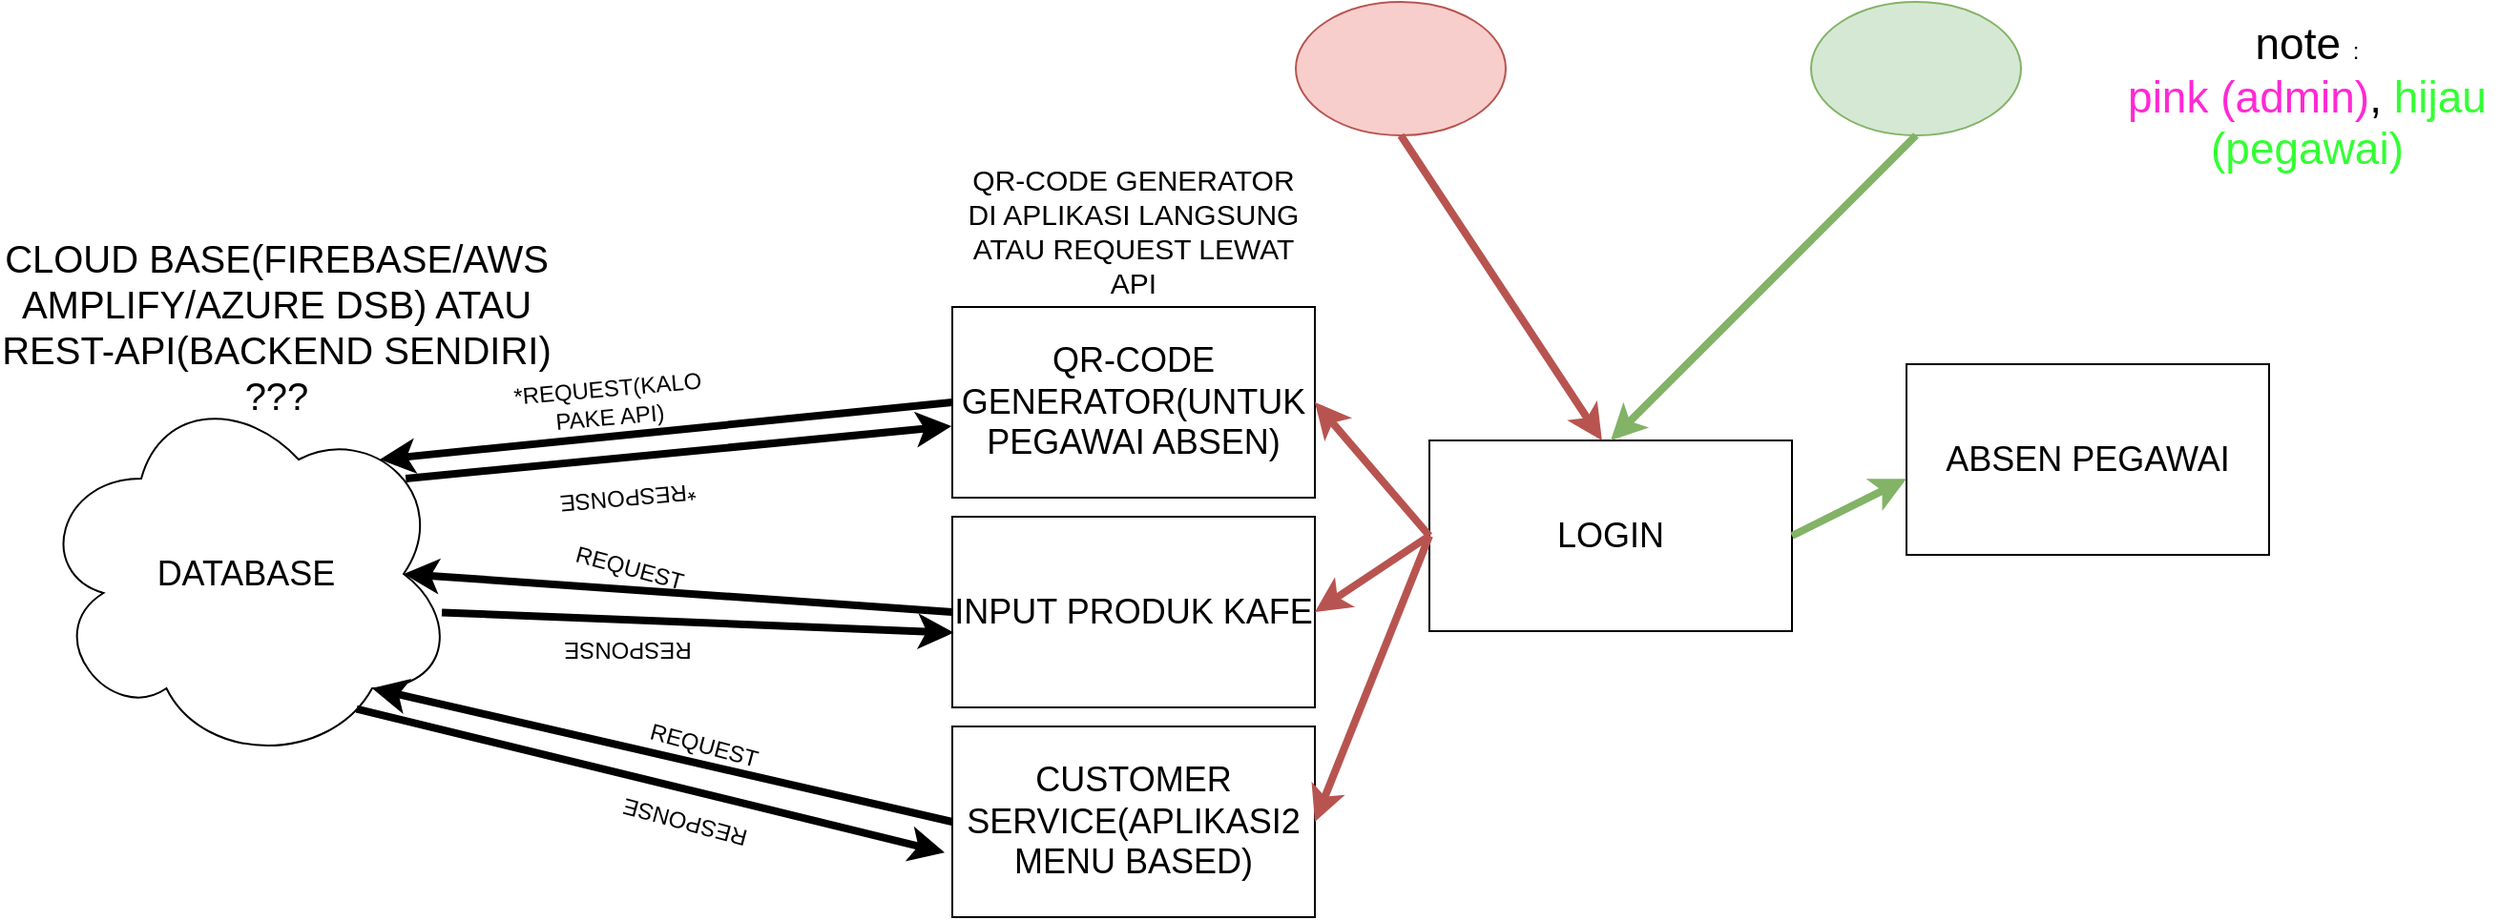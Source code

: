 <mxfile version="15.0.2" type="github">
  <diagram id="N8a-HSlBDj5IyzNEin4E" name="Page-1">
    <mxGraphModel dx="1021" dy="2741" grid="1" gridSize="10" guides="1" tooltips="1" connect="1" arrows="1" fold="1" page="1" pageScale="2" pageWidth="850" pageHeight="1100" math="0" shadow="0">
      <root>
        <mxCell id="0" />
        <mxCell id="1" parent="0" />
        <mxCell id="KZ7r-rCqRbQJlGLvO9wz-1" value="" style="ellipse;whiteSpace=wrap;html=1;fillColor=#f8cecc;strokeColor=#b85450;" vertex="1" parent="1">
          <mxGeometry x="690" y="-1500" width="110" height="70" as="geometry" />
        </mxCell>
        <mxCell id="KZ7r-rCqRbQJlGLvO9wz-2" value="" style="ellipse;whiteSpace=wrap;html=1;fillColor=#d5e8d4;strokeColor=#82b366;" vertex="1" parent="1">
          <mxGeometry x="960" y="-1500" width="110" height="70" as="geometry" />
        </mxCell>
        <mxCell id="KZ7r-rCqRbQJlGLvO9wz-3" value="&lt;font style=&quot;font-size: 23px&quot;&gt;note &lt;/font&gt;:&lt;br&gt;&lt;font style=&quot;font-size: 23px&quot;&gt;&lt;font color=&quot;#ff29d4&quot; style=&quot;font-size: 23px&quot;&gt;pink (admin)&lt;/font&gt;, &lt;font color=&quot;#33ff33&quot; style=&quot;font-size: 23px&quot;&gt;hijau (pegawai)&lt;/font&gt;&lt;/font&gt;" style="text;html=1;strokeColor=none;fillColor=none;align=center;verticalAlign=middle;whiteSpace=wrap;rounded=0;" vertex="1" parent="1">
          <mxGeometry x="1120" y="-1500" width="200" height="100" as="geometry" />
        </mxCell>
        <mxCell id="KZ7r-rCqRbQJlGLvO9wz-4" value="&lt;font style=&quot;font-size: 18px&quot;&gt;LOGIN&lt;/font&gt;" style="rounded=0;whiteSpace=wrap;html=1;" vertex="1" parent="1">
          <mxGeometry x="760" y="-1270" width="190" height="100" as="geometry" />
        </mxCell>
        <mxCell id="KZ7r-rCqRbQJlGLvO9wz-5" value="" style="endArrow=classic;html=1;exitX=0.5;exitY=1;exitDx=0;exitDy=0;fillColor=#f8cecc;strokeColor=#b85450;strokeWidth=4;entryX=0.476;entryY=0;entryDx=0;entryDy=0;entryPerimeter=0;" edge="1" parent="1" source="KZ7r-rCqRbQJlGLvO9wz-1" target="KZ7r-rCqRbQJlGLvO9wz-4">
          <mxGeometry width="50" height="50" relative="1" as="geometry">
            <mxPoint x="890" y="-1180" as="sourcePoint" />
            <mxPoint x="860" y="-1260" as="targetPoint" />
          </mxGeometry>
        </mxCell>
        <mxCell id="KZ7r-rCqRbQJlGLvO9wz-6" value="" style="endArrow=classic;html=1;exitX=0.5;exitY=1;exitDx=0;exitDy=0;fillColor=#d5e8d4;strokeColor=#82b366;entryX=0.5;entryY=0;entryDx=0;entryDy=0;strokeWidth=4;" edge="1" parent="1" source="KZ7r-rCqRbQJlGLvO9wz-2" target="KZ7r-rCqRbQJlGLvO9wz-4">
          <mxGeometry width="50" height="50" relative="1" as="geometry">
            <mxPoint x="825" y="-1320" as="sourcePoint" />
            <mxPoint x="870" y="-1250" as="targetPoint" />
          </mxGeometry>
        </mxCell>
        <mxCell id="KZ7r-rCqRbQJlGLvO9wz-7" value="&lt;font style=&quot;font-size: 18px&quot;&gt;QR-CODE GENERATOR(UNTUK PEGAWAI ABSEN)&lt;/font&gt;" style="rounded=0;whiteSpace=wrap;html=1;" vertex="1" parent="1">
          <mxGeometry x="510" y="-1340" width="190" height="100" as="geometry" />
        </mxCell>
        <mxCell id="KZ7r-rCqRbQJlGLvO9wz-8" value="" style="endArrow=classic;html=1;exitX=0;exitY=0.5;exitDx=0;exitDy=0;fillColor=#f8cecc;strokeColor=#b85450;strokeWidth=4;entryX=1;entryY=0.5;entryDx=0;entryDy=0;" edge="1" parent="1" source="KZ7r-rCqRbQJlGLvO9wz-4" target="KZ7r-rCqRbQJlGLvO9wz-7">
          <mxGeometry width="50" height="50" relative="1" as="geometry">
            <mxPoint x="755" y="-1420" as="sourcePoint" />
            <mxPoint x="860.44" y="-1260" as="targetPoint" />
          </mxGeometry>
        </mxCell>
        <mxCell id="KZ7r-rCqRbQJlGLvO9wz-9" value="&lt;span style=&quot;font-size: 18px&quot;&gt;INPUT PRODUK KAFE&lt;/span&gt;" style="rounded=0;whiteSpace=wrap;html=1;" vertex="1" parent="1">
          <mxGeometry x="510" y="-1230" width="190" height="100" as="geometry" />
        </mxCell>
        <mxCell id="KZ7r-rCqRbQJlGLvO9wz-10" value="" style="endArrow=classic;html=1;fillColor=#f8cecc;strokeColor=#b85450;strokeWidth=4;entryX=1;entryY=0.5;entryDx=0;entryDy=0;" edge="1" parent="1" target="KZ7r-rCqRbQJlGLvO9wz-9">
          <mxGeometry width="50" height="50" relative="1" as="geometry">
            <mxPoint x="760" y="-1220" as="sourcePoint" />
            <mxPoint x="710" y="-1280" as="targetPoint" />
          </mxGeometry>
        </mxCell>
        <mxCell id="KZ7r-rCqRbQJlGLvO9wz-11" value="&lt;span style=&quot;font-size: 18px&quot;&gt;CUSTOMER SERVICE(APLIKASI2 MENU BASED)&lt;/span&gt;" style="rounded=0;whiteSpace=wrap;html=1;" vertex="1" parent="1">
          <mxGeometry x="510" y="-1120" width="190" height="100" as="geometry" />
        </mxCell>
        <mxCell id="KZ7r-rCqRbQJlGLvO9wz-12" value="" style="endArrow=classic;html=1;fillColor=#f8cecc;strokeColor=#b85450;strokeWidth=4;entryX=1;entryY=0.5;entryDx=0;entryDy=0;exitX=0;exitY=0.5;exitDx=0;exitDy=0;" edge="1" parent="1" source="KZ7r-rCqRbQJlGLvO9wz-4" target="KZ7r-rCqRbQJlGLvO9wz-11">
          <mxGeometry width="50" height="50" relative="1" as="geometry">
            <mxPoint x="770" y="-1210" as="sourcePoint" />
            <mxPoint x="710" y="-1170" as="targetPoint" />
          </mxGeometry>
        </mxCell>
        <mxCell id="KZ7r-rCqRbQJlGLvO9wz-13" value="&lt;span style=&quot;font-size: 18px&quot;&gt;ABSEN PEGAWAI&lt;/span&gt;" style="rounded=0;whiteSpace=wrap;html=1;" vertex="1" parent="1">
          <mxGeometry x="1010" y="-1310" width="190" height="100" as="geometry" />
        </mxCell>
        <mxCell id="KZ7r-rCqRbQJlGLvO9wz-14" value="" style="endArrow=classic;html=1;exitX=1;exitY=0.5;exitDx=0;exitDy=0;fillColor=#d5e8d4;strokeColor=#82b366;entryX=0;entryY=0.601;entryDx=0;entryDy=0;strokeWidth=4;entryPerimeter=0;" edge="1" parent="1" source="KZ7r-rCqRbQJlGLvO9wz-4" target="KZ7r-rCqRbQJlGLvO9wz-13">
          <mxGeometry width="50" height="50" relative="1" as="geometry">
            <mxPoint x="1025" y="-1420" as="sourcePoint" />
            <mxPoint x="865" y="-1260" as="targetPoint" />
          </mxGeometry>
        </mxCell>
        <mxCell id="KZ7r-rCqRbQJlGLvO9wz-15" value="&lt;font style=&quot;font-size: 18px&quot;&gt;DATABASE&lt;/font&gt;" style="ellipse;shape=cloud;whiteSpace=wrap;html=1;" vertex="1" parent="1">
          <mxGeometry x="30" y="-1300" width="220" height="200" as="geometry" />
        </mxCell>
        <mxCell id="KZ7r-rCqRbQJlGLvO9wz-19" value="&lt;font style=&quot;font-size: 20px&quot;&gt;CLOUD BASE(FIREBASE/AWS AMPLIFY/AZURE DSB) ATAU REST-API(BACKEND SENDIRI) ???&lt;/font&gt;" style="text;html=1;strokeColor=none;fillColor=none;align=center;verticalAlign=middle;whiteSpace=wrap;rounded=0;" vertex="1" parent="1">
          <mxGeometry x="11" y="-1340" width="290" height="20" as="geometry" />
        </mxCell>
        <mxCell id="KZ7r-rCqRbQJlGLvO9wz-20" value="" style="endArrow=classic;html=1;strokeWidth=4;entryX=0.875;entryY=0.5;entryDx=0;entryDy=0;entryPerimeter=0;exitX=0;exitY=0.5;exitDx=0;exitDy=0;" edge="1" parent="1" source="KZ7r-rCqRbQJlGLvO9wz-9" target="KZ7r-rCqRbQJlGLvO9wz-15">
          <mxGeometry width="50" height="50" relative="1" as="geometry">
            <mxPoint x="440" y="-1220" as="sourcePoint" />
            <mxPoint x="490" y="-1270" as="targetPoint" />
          </mxGeometry>
        </mxCell>
        <mxCell id="KZ7r-rCqRbQJlGLvO9wz-21" value="" style="endArrow=classic;html=1;strokeWidth=4;exitX=0.966;exitY=0.601;exitDx=0;exitDy=0;exitPerimeter=0;entryX=0.004;entryY=0.608;entryDx=0;entryDy=0;entryPerimeter=0;" edge="1" parent="1" source="KZ7r-rCqRbQJlGLvO9wz-15" target="KZ7r-rCqRbQJlGLvO9wz-9">
          <mxGeometry width="50" height="50" relative="1" as="geometry">
            <mxPoint x="520" y="-1170" as="sourcePoint" />
            <mxPoint x="390" y="-1070" as="targetPoint" />
          </mxGeometry>
        </mxCell>
        <mxCell id="KZ7r-rCqRbQJlGLvO9wz-22" value="REQUEST" style="text;html=1;strokeColor=none;fillColor=none;align=center;verticalAlign=middle;whiteSpace=wrap;rounded=0;rotation=15;" vertex="1" parent="1">
          <mxGeometry x="321" y="-1213" width="40" height="20" as="geometry" />
        </mxCell>
        <mxCell id="KZ7r-rCqRbQJlGLvO9wz-25" value="RESPONSE" style="text;html=1;strokeColor=none;fillColor=none;align=center;verticalAlign=middle;whiteSpace=wrap;rounded=0;rotation=-180;" vertex="1" parent="1">
          <mxGeometry x="320" y="-1170" width="40" height="20" as="geometry" />
        </mxCell>
        <mxCell id="KZ7r-rCqRbQJlGLvO9wz-28" value="" style="endArrow=classic;html=1;strokeWidth=4;exitX=0;exitY=0.5;exitDx=0;exitDy=0;" edge="1" parent="1" source="KZ7r-rCqRbQJlGLvO9wz-7">
          <mxGeometry width="50" height="50" relative="1" as="geometry">
            <mxPoint x="520" y="-1170" as="sourcePoint" />
            <mxPoint x="210" y="-1260" as="targetPoint" />
          </mxGeometry>
        </mxCell>
        <mxCell id="KZ7r-rCqRbQJlGLvO9wz-29" value="" style="endArrow=classic;html=1;strokeWidth=4;exitX=0.88;exitY=0.25;exitDx=0;exitDy=0;exitPerimeter=0;entryX=-0.002;entryY=0.625;entryDx=0;entryDy=0;entryPerimeter=0;" edge="1" parent="1" source="KZ7r-rCqRbQJlGLvO9wz-15" target="KZ7r-rCqRbQJlGLvO9wz-7">
          <mxGeometry width="50" height="50" relative="1" as="geometry">
            <mxPoint x="252.52" y="-1169.8" as="sourcePoint" />
            <mxPoint x="520.76" y="-1159.2" as="targetPoint" />
          </mxGeometry>
        </mxCell>
        <mxCell id="KZ7r-rCqRbQJlGLvO9wz-30" value="*REQUEST(KALO PAKE API)" style="text;html=1;strokeColor=none;fillColor=none;align=center;verticalAlign=middle;whiteSpace=wrap;rounded=0;rotation=-5;" vertex="1" parent="1">
          <mxGeometry x="310" y="-1300" width="40" height="20" as="geometry" />
        </mxCell>
        <mxCell id="KZ7r-rCqRbQJlGLvO9wz-31" value="*RESPONSE" style="text;html=1;strokeColor=none;fillColor=none;align=center;verticalAlign=middle;whiteSpace=wrap;rounded=0;rotation=-185;" vertex="1" parent="1">
          <mxGeometry x="320" y="-1250" width="40" height="20" as="geometry" />
        </mxCell>
        <mxCell id="KZ7r-rCqRbQJlGLvO9wz-32" value="" style="endArrow=classic;html=1;strokeWidth=4;entryX=0.8;entryY=0.8;entryDx=0;entryDy=0;entryPerimeter=0;exitX=0;exitY=0.5;exitDx=0;exitDy=0;" edge="1" parent="1" source="KZ7r-rCqRbQJlGLvO9wz-11" target="KZ7r-rCqRbQJlGLvO9wz-15">
          <mxGeometry width="50" height="50" relative="1" as="geometry">
            <mxPoint x="520" y="-1170" as="sourcePoint" />
            <mxPoint x="232.5" y="-1190" as="targetPoint" />
          </mxGeometry>
        </mxCell>
        <mxCell id="KZ7r-rCqRbQJlGLvO9wz-33" value="REQUEST" style="text;html=1;strokeColor=none;fillColor=none;align=center;verticalAlign=middle;whiteSpace=wrap;rounded=0;rotation=15;" vertex="1" parent="1">
          <mxGeometry x="360" y="-1120" width="40" height="20" as="geometry" />
        </mxCell>
        <mxCell id="KZ7r-rCqRbQJlGLvO9wz-34" value="" style="endArrow=classic;html=1;strokeWidth=4;exitX=0.763;exitY=0.854;exitDx=0;exitDy=0;exitPerimeter=0;entryX=-0.021;entryY=0.661;entryDx=0;entryDy=0;entryPerimeter=0;" edge="1" parent="1" source="KZ7r-rCqRbQJlGLvO9wz-15" target="KZ7r-rCqRbQJlGLvO9wz-11">
          <mxGeometry width="50" height="50" relative="1" as="geometry">
            <mxPoint x="252.52" y="-1169.8" as="sourcePoint" />
            <mxPoint x="520.76" y="-1159.2" as="targetPoint" />
          </mxGeometry>
        </mxCell>
        <mxCell id="KZ7r-rCqRbQJlGLvO9wz-35" value="RESPONSE" style="text;html=1;strokeColor=none;fillColor=none;align=center;verticalAlign=middle;whiteSpace=wrap;rounded=0;rotation=-165;" vertex="1" parent="1">
          <mxGeometry x="350" y="-1080" width="40" height="20" as="geometry" />
        </mxCell>
        <mxCell id="KZ7r-rCqRbQJlGLvO9wz-37" value="&lt;font style=&quot;font-size: 15px&quot;&gt;QR-CODE GENERATOR DI APLIKASI LANGSUNG ATAU REQUEST LEWAT API&lt;/font&gt;" style="text;html=1;strokeColor=none;fillColor=none;align=center;verticalAlign=middle;whiteSpace=wrap;rounded=0;" vertex="1" parent="1">
          <mxGeometry x="515" y="-1390" width="180" height="20" as="geometry" />
        </mxCell>
      </root>
    </mxGraphModel>
  </diagram>
</mxfile>
